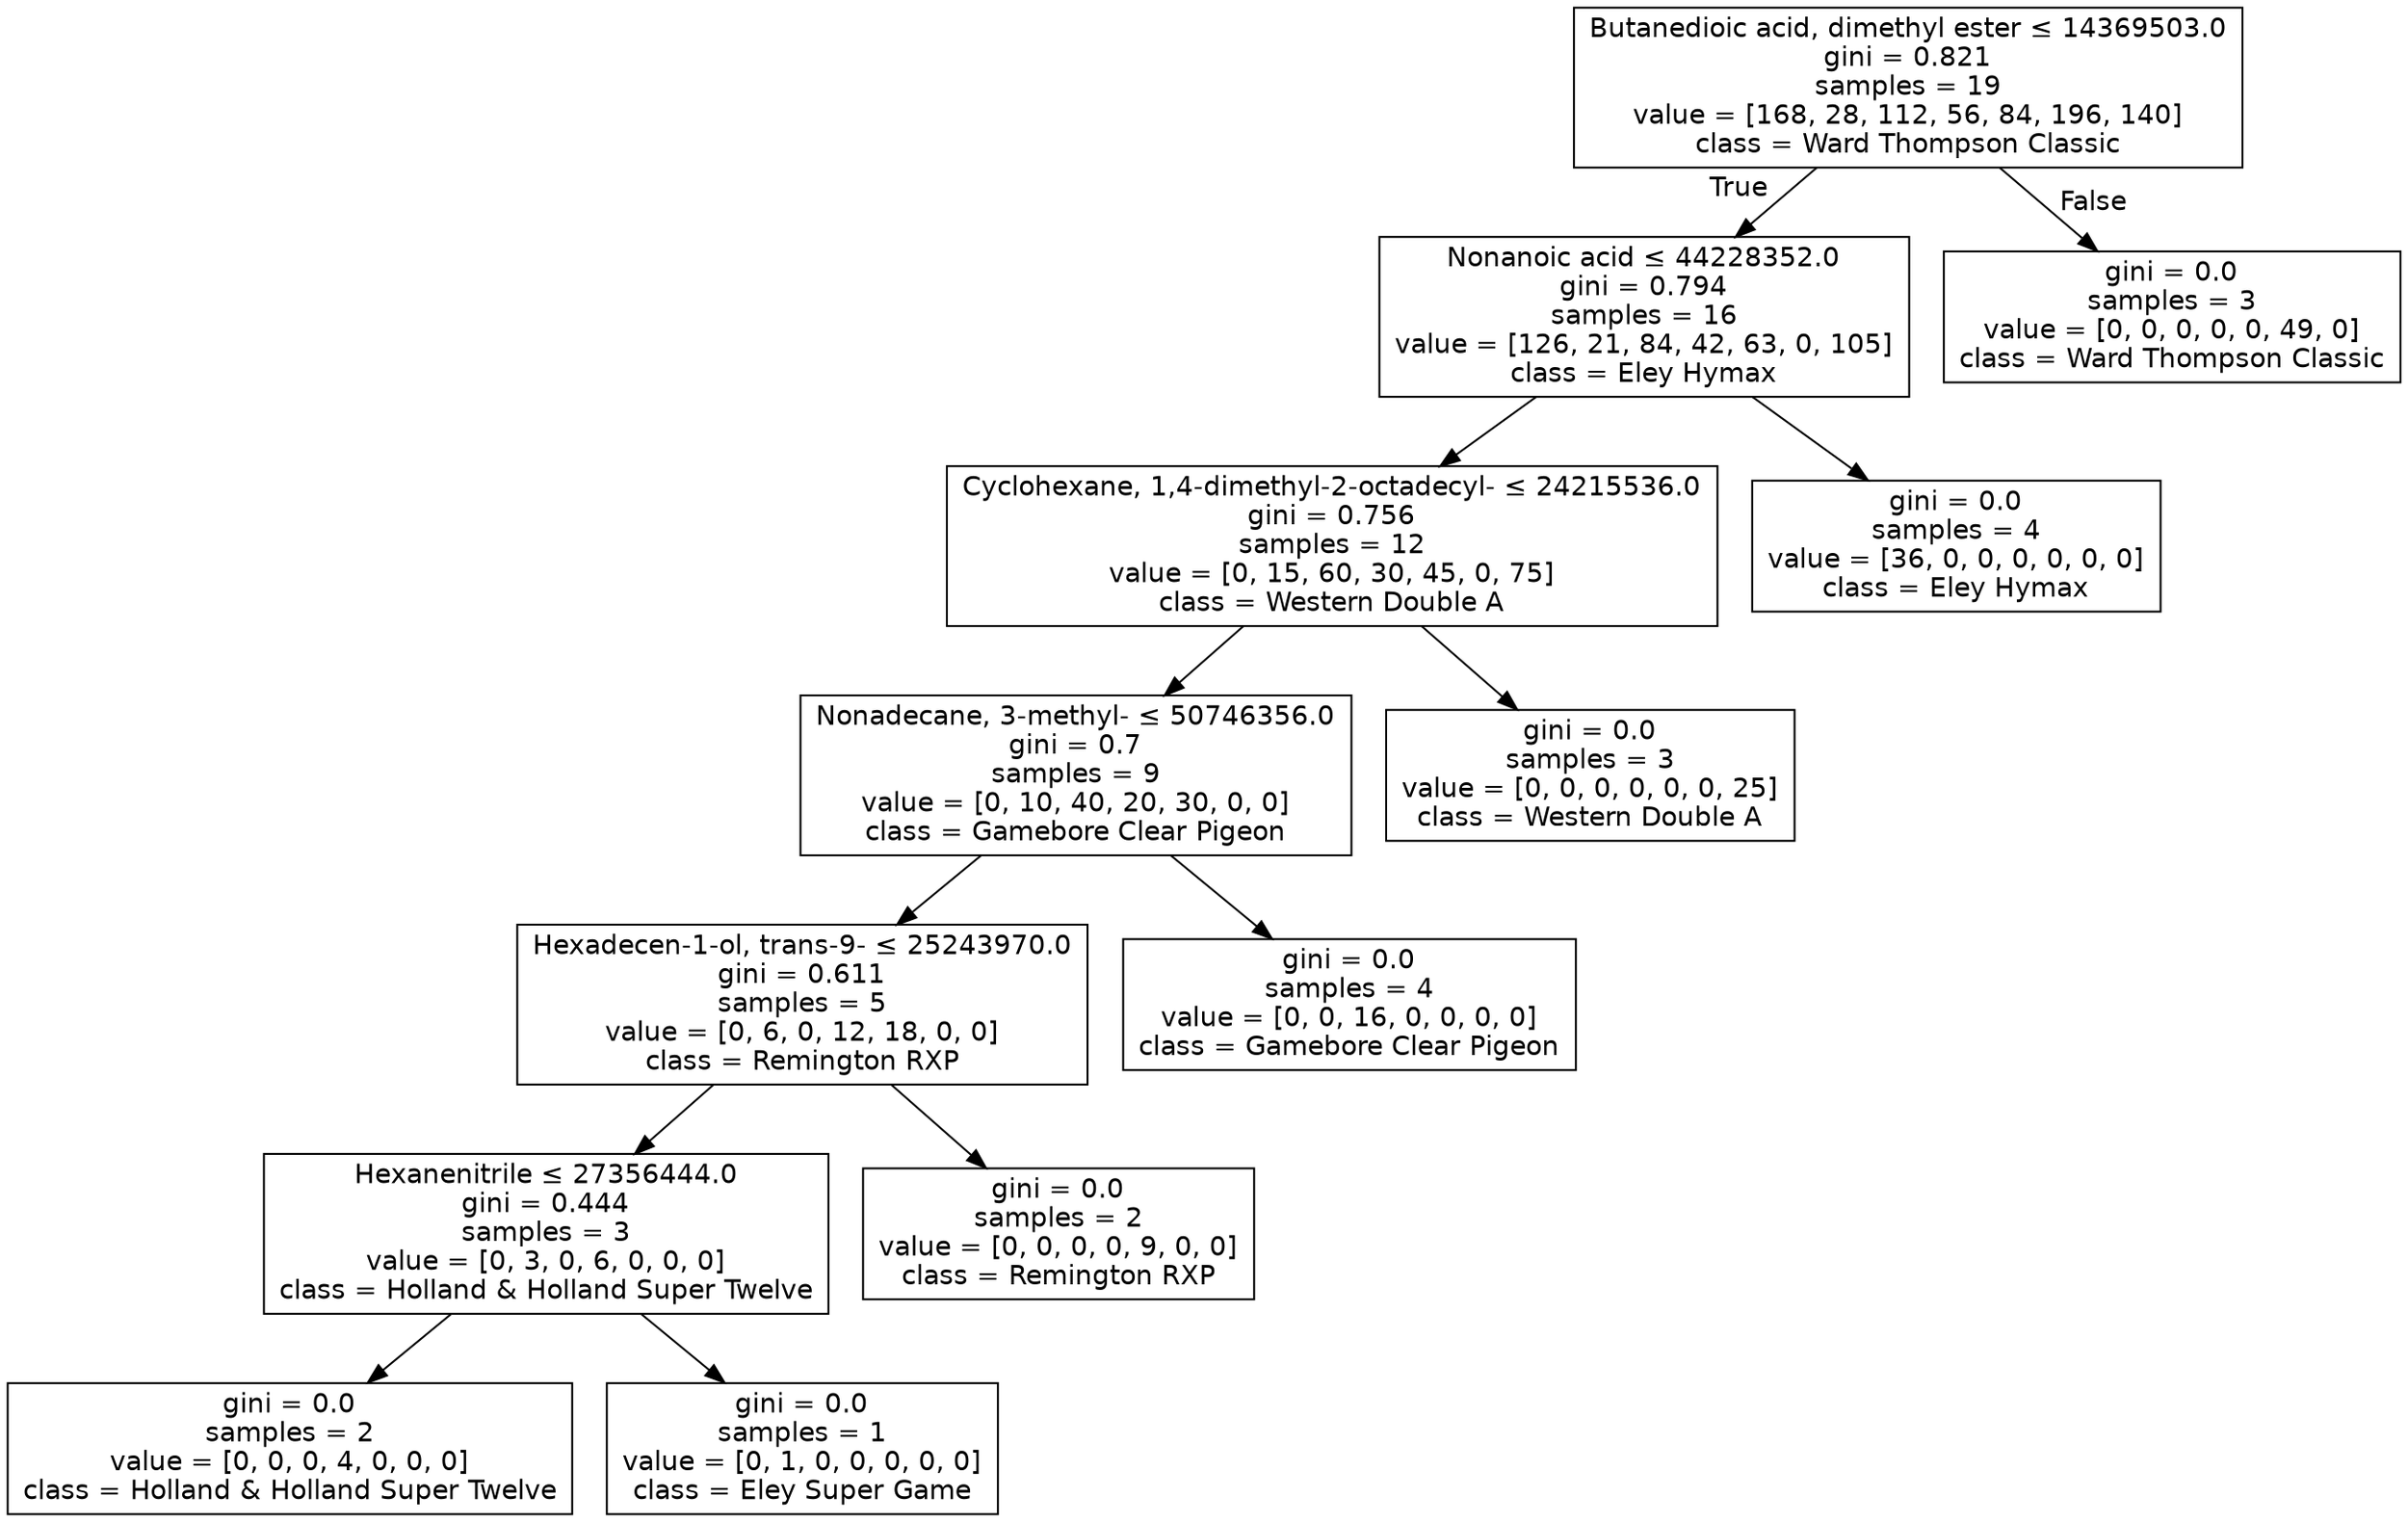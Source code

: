 digraph Tree {
node [shape=box, fontname="helvetica"] ;
edge [fontname="helvetica"] ;
0 [label=<Butanedioic acid, dimethyl ester &le; 14369503.0<br/>gini = 0.821<br/>samples = 19<br/>value = [168, 28, 112, 56, 84, 196, 140]<br/>class = Ward Thompson Classic>] ;
1 [label=<Nonanoic acid &le; 44228352.0<br/>gini = 0.794<br/>samples = 16<br/>value = [126, 21, 84, 42, 63, 0, 105]<br/>class = Eley Hymax>] ;
0 -> 1 [labeldistance=2.5, labelangle=45, headlabel="True"] ;
2 [label=<Cyclohexane, 1,4-dimethyl-2-octadecyl- &le; 24215536.0<br/>gini = 0.756<br/>samples = 12<br/>value = [0, 15, 60, 30, 45, 0, 75]<br/>class = Western Double A>] ;
1 -> 2 ;
3 [label=<Nonadecane, 3-methyl- &le; 50746356.0<br/>gini = 0.7<br/>samples = 9<br/>value = [0, 10, 40, 20, 30, 0, 0]<br/>class = Gamebore Clear Pigeon>] ;
2 -> 3 ;
4 [label=<Hexadecen-1-ol, trans-9- &le; 25243970.0<br/>gini = 0.611<br/>samples = 5<br/>value = [0, 6, 0, 12, 18, 0, 0]<br/>class = Remington RXP>] ;
3 -> 4 ;
5 [label=<Hexanenitrile &le; 27356444.0<br/>gini = 0.444<br/>samples = 3<br/>value = [0, 3, 0, 6, 0, 0, 0]<br/>class = Holland &amp; Holland Super Twelve>] ;
4 -> 5 ;
6 [label=<gini = 0.0<br/>samples = 2<br/>value = [0, 0, 0, 4, 0, 0, 0]<br/>class = Holland &amp; Holland Super Twelve>] ;
5 -> 6 ;
7 [label=<gini = 0.0<br/>samples = 1<br/>value = [0, 1, 0, 0, 0, 0, 0]<br/>class = Eley Super Game>] ;
5 -> 7 ;
8 [label=<gini = 0.0<br/>samples = 2<br/>value = [0, 0, 0, 0, 9, 0, 0]<br/>class = Remington RXP>] ;
4 -> 8 ;
9 [label=<gini = 0.0<br/>samples = 4<br/>value = [0, 0, 16, 0, 0, 0, 0]<br/>class = Gamebore Clear Pigeon>] ;
3 -> 9 ;
10 [label=<gini = 0.0<br/>samples = 3<br/>value = [0, 0, 0, 0, 0, 0, 25]<br/>class = Western Double A>] ;
2 -> 10 ;
11 [label=<gini = 0.0<br/>samples = 4<br/>value = [36, 0, 0, 0, 0, 0, 0]<br/>class = Eley Hymax>] ;
1 -> 11 ;
12 [label=<gini = 0.0<br/>samples = 3<br/>value = [0, 0, 0, 0, 0, 49, 0]<br/>class = Ward Thompson Classic>] ;
0 -> 12 [labeldistance=2.5, labelangle=-45, headlabel="False"] ;
}
